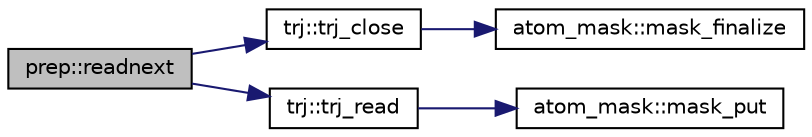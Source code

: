 digraph "prep::readnext"
{
  edge [fontname="Helvetica",fontsize="10",labelfontname="Helvetica",labelfontsize="10"];
  node [fontname="Helvetica",fontsize="10",shape=record];
  rankdir="LR";
  Node1 [label="prep::readnext",height=0.2,width=0.4,color="black", fillcolor="grey75", style="filled" fontcolor="black"];
  Node1 -> Node2 [color="midnightblue",fontsize="10",style="solid",fontname="Helvetica"];
  Node2 [label="trj::trj_close",height=0.2,width=0.4,color="black", fillcolor="white", style="filled",URL="$classtrj.html#a0e950363c678b3b896b3484d1ffa298e"];
  Node2 -> Node3 [color="midnightblue",fontsize="10",style="solid",fontname="Helvetica"];
  Node3 [label="atom_mask::mask_finalize",height=0.2,width=0.4,color="black", fillcolor="white", style="filled",URL="$classatom__mask.html#a7059cec5e1eecb2536e9cac6d5fb8ce0"];
  Node1 -> Node4 [color="midnightblue",fontsize="10",style="solid",fontname="Helvetica"];
  Node4 [label="trj::trj_read",height=0.2,width=0.4,color="black", fillcolor="white", style="filled",URL="$classtrj.html#a87cdf9b41b59045660320062201537c0"];
  Node4 -> Node5 [color="midnightblue",fontsize="10",style="solid",fontname="Helvetica"];
  Node5 [label="atom_mask::mask_put",height=0.2,width=0.4,color="black", fillcolor="white", style="filled",URL="$classatom__mask.html#acf07e23d62def4b7355c98065ba086ea"];
}
